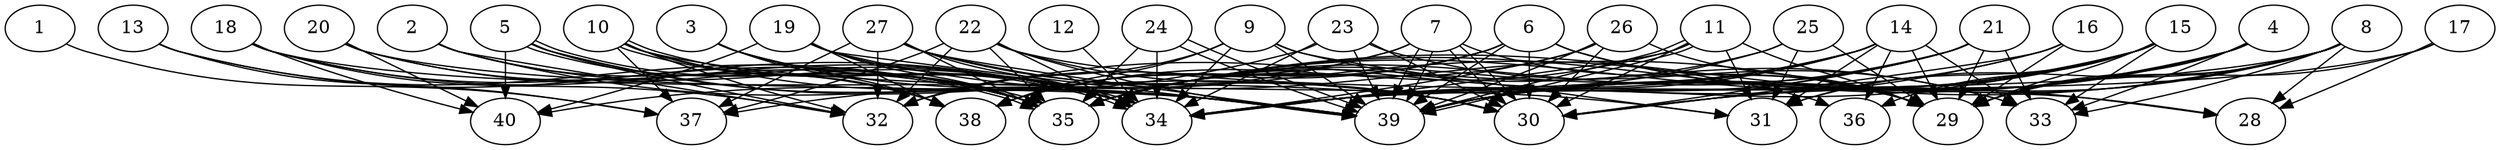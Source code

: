 // DAG automatically generated by daggen at Thu Oct  3 14:06:49 2019
// ./daggen --dot -n 40 --ccr 0.3 --fat 0.9 --regular 0.9 --density 0.9 --mindata 5242880 --maxdata 52428800 
digraph G {
  1 [size="23610027", alpha="0.02", expect_size="7083008"] 
  1 -> 37 [size ="7083008"]
  2 [size="28521813", alpha="0.04", expect_size="8556544"] 
  2 -> 32 [size ="8556544"]
  2 -> 34 [size ="8556544"]
  2 -> 38 [size ="8556544"]
  2 -> 39 [size ="8556544"]
  3 [size="98426880", alpha="0.12", expect_size="29528064"] 
  3 -> 34 [size ="29528064"]
  3 -> 35 [size ="29528064"]
  3 -> 38 [size ="29528064"]
  3 -> 39 [size ="29528064"]
  4 [size="148097707", alpha="0.07", expect_size="44429312"] 
  4 -> 29 [size ="44429312"]
  4 -> 30 [size ="44429312"]
  4 -> 33 [size ="44429312"]
  4 -> 35 [size ="44429312"]
  4 -> 39 [size ="44429312"]
  5 [size="46267733", alpha="0.16", expect_size="13880320"] 
  5 -> 30 [size ="13880320"]
  5 -> 32 [size ="13880320"]
  5 -> 35 [size ="13880320"]
  5 -> 35 [size ="13880320"]
  5 -> 39 [size ="13880320"]
  5 -> 40 [size ="13880320"]
  6 [size="141759147", alpha="0.07", expect_size="42527744"] 
  6 -> 28 [size ="42527744"]
  6 -> 29 [size ="42527744"]
  6 -> 30 [size ="42527744"]
  6 -> 32 [size ="42527744"]
  6 -> 35 [size ="42527744"]
  6 -> 38 [size ="42527744"]
  6 -> 39 [size ="42527744"]
  7 [size="42137600", alpha="0.07", expect_size="12641280"] 
  7 -> 29 [size ="12641280"]
  7 -> 30 [size ="12641280"]
  7 -> 30 [size ="12641280"]
  7 -> 37 [size ="12641280"]
  7 -> 38 [size ="12641280"]
  7 -> 39 [size ="12641280"]
  7 -> 39 [size ="12641280"]
  8 [size="146199893", alpha="0.03", expect_size="43859968"] 
  8 -> 28 [size ="43859968"]
  8 -> 29 [size ="43859968"]
  8 -> 30 [size ="43859968"]
  8 -> 31 [size ="43859968"]
  8 -> 33 [size ="43859968"]
  8 -> 34 [size ="43859968"]
  8 -> 35 [size ="43859968"]
  8 -> 39 [size ="43859968"]
  9 [size="117039787", alpha="0.05", expect_size="35111936"] 
  9 -> 31 [size ="35111936"]
  9 -> 32 [size ="35111936"]
  9 -> 33 [size ="35111936"]
  9 -> 34 [size ="35111936"]
  9 -> 38 [size ="35111936"]
  9 -> 39 [size ="35111936"]
  10 [size="74625707", alpha="0.17", expect_size="22387712"] 
  10 -> 31 [size ="22387712"]
  10 -> 32 [size ="22387712"]
  10 -> 34 [size ="22387712"]
  10 -> 34 [size ="22387712"]
  10 -> 37 [size ="22387712"]
  10 -> 38 [size ="22387712"]
  10 -> 39 [size ="22387712"]
  11 [size="25879893", alpha="0.19", expect_size="7763968"] 
  11 -> 29 [size ="7763968"]
  11 -> 30 [size ="7763968"]
  11 -> 31 [size ="7763968"]
  11 -> 34 [size ="7763968"]
  11 -> 38 [size ="7763968"]
  11 -> 39 [size ="7763968"]
  11 -> 39 [size ="7763968"]
  12 [size="40478720", alpha="0.11", expect_size="12143616"] 
  12 -> 34 [size ="12143616"]
  13 [size="68147200", alpha="0.01", expect_size="20444160"] 
  13 -> 34 [size ="20444160"]
  13 -> 35 [size ="20444160"]
  13 -> 37 [size ="20444160"]
  14 [size="163614720", alpha="0.17", expect_size="49084416"] 
  14 -> 29 [size ="49084416"]
  14 -> 31 [size ="49084416"]
  14 -> 32 [size ="49084416"]
  14 -> 33 [size ="49084416"]
  14 -> 34 [size ="49084416"]
  14 -> 35 [size ="49084416"]
  14 -> 36 [size ="49084416"]
  14 -> 39 [size ="49084416"]
  15 [size="59122347", alpha="0.19", expect_size="17736704"] 
  15 -> 29 [size ="17736704"]
  15 -> 30 [size ="17736704"]
  15 -> 31 [size ="17736704"]
  15 -> 33 [size ="17736704"]
  15 -> 34 [size ="17736704"]
  15 -> 35 [size ="17736704"]
  15 -> 36 [size ="17736704"]
  15 -> 39 [size ="17736704"]
  16 [size="25828693", alpha="0.09", expect_size="7748608"] 
  16 -> 29 [size ="7748608"]
  16 -> 30 [size ="7748608"]
  16 -> 34 [size ="7748608"]
  16 -> 39 [size ="7748608"]
  17 [size="77940053", alpha="0.04", expect_size="23382016"] 
  17 -> 28 [size ="23382016"]
  17 -> 29 [size ="23382016"]
  17 -> 34 [size ="23382016"]
  18 [size="136147627", alpha="0.19", expect_size="40844288"] 
  18 -> 30 [size ="40844288"]
  18 -> 32 [size ="40844288"]
  18 -> 34 [size ="40844288"]
  18 -> 35 [size ="40844288"]
  18 -> 40 [size ="40844288"]
  19 [size="159102293", alpha="0.10", expect_size="47730688"] 
  19 -> 34 [size ="47730688"]
  19 -> 35 [size ="47730688"]
  19 -> 36 [size ="47730688"]
  19 -> 38 [size ="47730688"]
  19 -> 39 [size ="47730688"]
  19 -> 40 [size ="47730688"]
  20 [size="41840640", alpha="0.04", expect_size="12552192"] 
  20 -> 34 [size ="12552192"]
  20 -> 35 [size ="12552192"]
  20 -> 39 [size ="12552192"]
  20 -> 40 [size ="12552192"]
  21 [size="18520747", alpha="0.19", expect_size="5556224"] 
  21 -> 29 [size ="5556224"]
  21 -> 30 [size ="5556224"]
  21 -> 33 [size ="5556224"]
  21 -> 34 [size ="5556224"]
  21 -> 35 [size ="5556224"]
  21 -> 39 [size ="5556224"]
  22 [size="168458240", alpha="0.16", expect_size="50537472"] 
  22 -> 28 [size ="50537472"]
  22 -> 30 [size ="50537472"]
  22 -> 32 [size ="50537472"]
  22 -> 34 [size ="50537472"]
  22 -> 35 [size ="50537472"]
  22 -> 37 [size ="50537472"]
  22 -> 39 [size ="50537472"]
  23 [size="100201813", alpha="0.02", expect_size="30060544"] 
  23 -> 30 [size ="30060544"]
  23 -> 33 [size ="30060544"]
  23 -> 34 [size ="30060544"]
  23 -> 39 [size ="30060544"]
  23 -> 40 [size ="30060544"]
  24 [size="109141333", alpha="0.06", expect_size="32742400"] 
  24 -> 34 [size ="32742400"]
  24 -> 35 [size ="32742400"]
  24 -> 39 [size ="32742400"]
  24 -> 39 [size ="32742400"]
  25 [size="89210880", alpha="0.13", expect_size="26763264"] 
  25 -> 29 [size ="26763264"]
  25 -> 31 [size ="26763264"]
  25 -> 34 [size ="26763264"]
  25 -> 35 [size ="26763264"]
  26 [size="80547840", alpha="0.15", expect_size="24164352"] 
  26 -> 29 [size ="24164352"]
  26 -> 30 [size ="24164352"]
  26 -> 34 [size ="24164352"]
  26 -> 35 [size ="24164352"]
  26 -> 39 [size ="24164352"]
  27 [size="153716053", alpha="0.01", expect_size="46114816"] 
  27 -> 29 [size ="46114816"]
  27 -> 30 [size ="46114816"]
  27 -> 32 [size ="46114816"]
  27 -> 34 [size ="46114816"]
  27 -> 35 [size ="46114816"]
  27 -> 37 [size ="46114816"]
  27 -> 39 [size ="46114816"]
  28 [size="25470293", alpha="0.04", expect_size="7641088"] 
  29 [size="18414933", alpha="0.19", expect_size="5524480"] 
  30 [size="95744000", alpha="0.01", expect_size="28723200"] 
  31 [size="127757653", alpha="0.04", expect_size="38327296"] 
  32 [size="120582827", alpha="0.10", expect_size="36174848"] 
  33 [size="85275307", alpha="0.03", expect_size="25582592"] 
  34 [size="102785707", alpha="0.14", expect_size="30835712"] 
  35 [size="146449067", alpha="0.11", expect_size="43934720"] 
  36 [size="87773867", alpha="0.08", expect_size="26332160"] 
  37 [size="51046400", alpha="0.14", expect_size="15313920"] 
  38 [size="60928000", alpha="0.14", expect_size="18278400"] 
  39 [size="88859307", alpha="0.12", expect_size="26657792"] 
  40 [size="77117440", alpha="0.14", expect_size="23135232"] 
}

